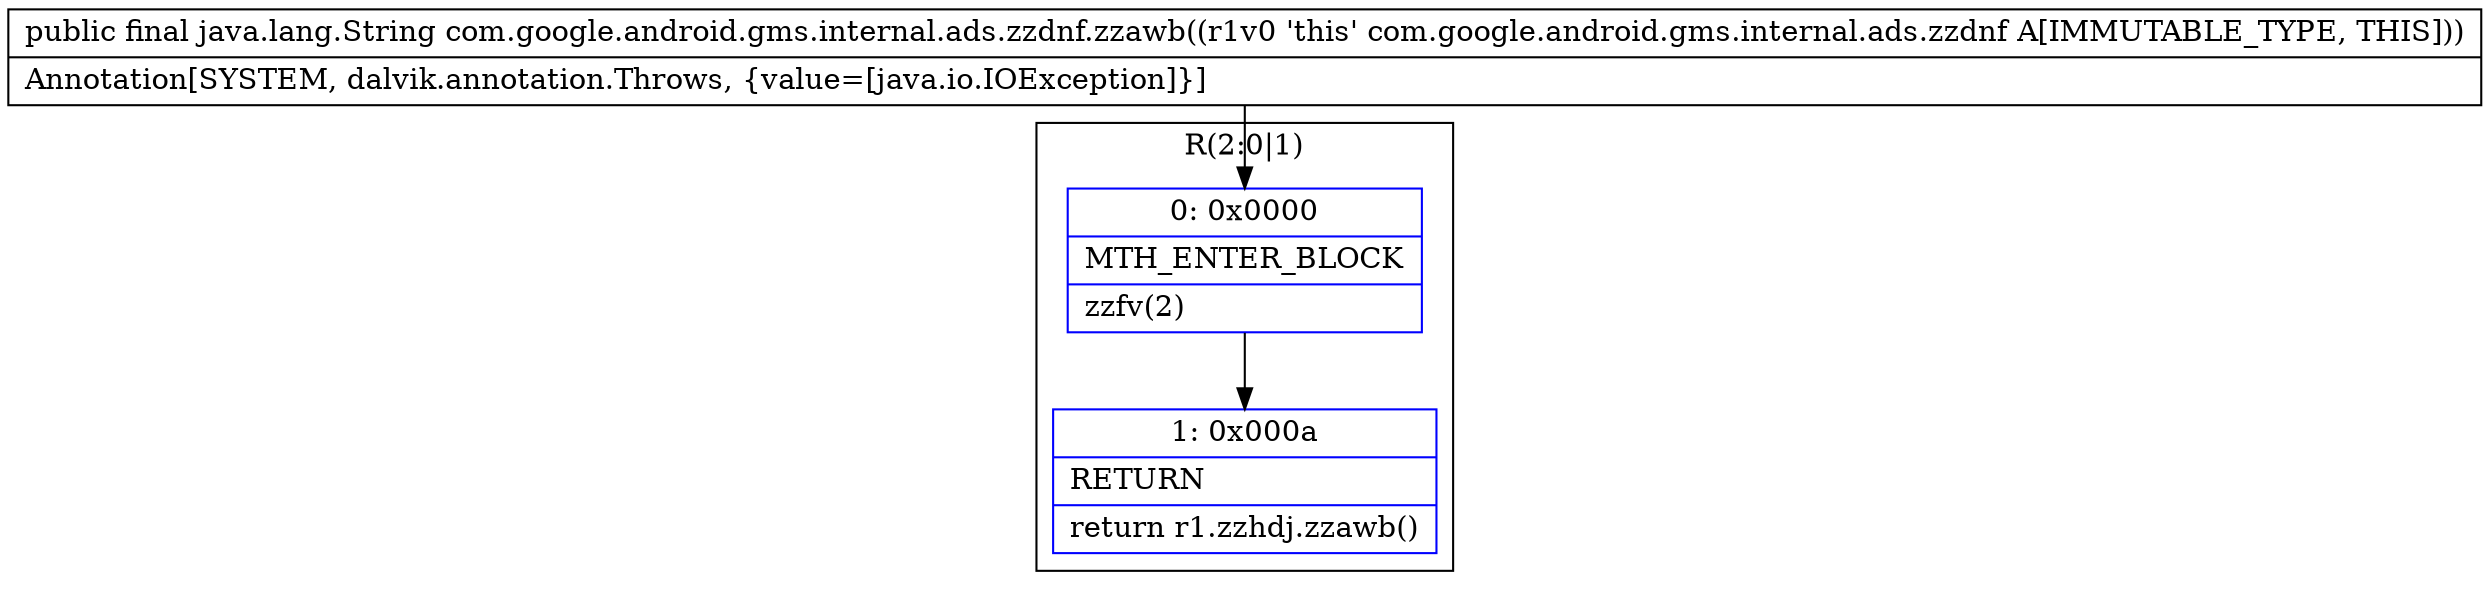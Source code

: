 digraph "CFG forcom.google.android.gms.internal.ads.zzdnf.zzawb()Ljava\/lang\/String;" {
subgraph cluster_Region_1592320537 {
label = "R(2:0|1)";
node [shape=record,color=blue];
Node_0 [shape=record,label="{0\:\ 0x0000|MTH_ENTER_BLOCK\l|zzfv(2)\l}"];
Node_1 [shape=record,label="{1\:\ 0x000a|RETURN\l|return r1.zzhdj.zzawb()\l}"];
}
MethodNode[shape=record,label="{public final java.lang.String com.google.android.gms.internal.ads.zzdnf.zzawb((r1v0 'this' com.google.android.gms.internal.ads.zzdnf A[IMMUTABLE_TYPE, THIS]))  | Annotation[SYSTEM, dalvik.annotation.Throws, \{value=[java.io.IOException]\}]\l}"];
MethodNode -> Node_0;
Node_0 -> Node_1;
}


